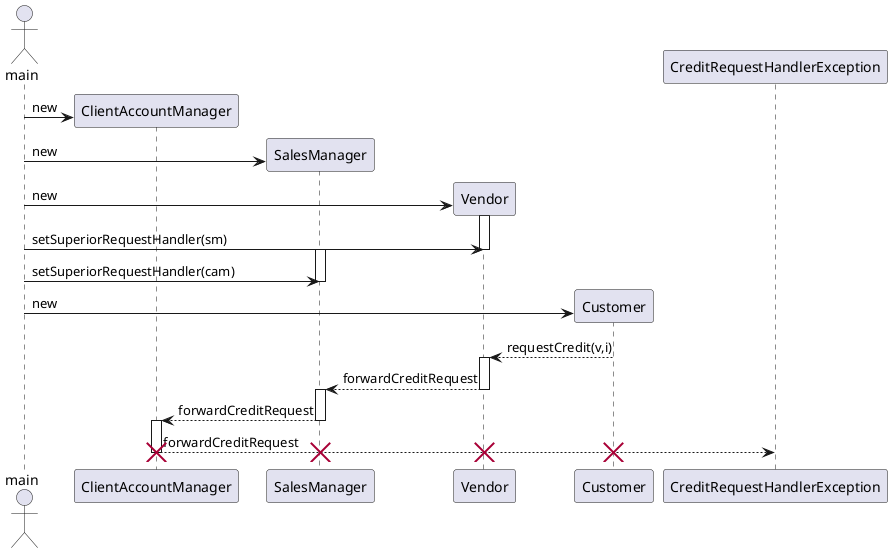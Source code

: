 @startuml
	actor main

    create ClientAccountManager
    main -> ClientAccountManager : new
    
    create SalesManager
    main -> SalesManager : new
    
    create Vendor
    main -> Vendor : new

    activate Vendor
    main -> Vendor : setSuperiorRequestHandler(sm)
    deactivate Vendor
    
    activate SalesManager
    main -> SalesManager : setSuperiorRequestHandler(cam)
	deactivate SalesManager
	
    create Customer
    main -> Customer : new
    
	Customer --> Vendor : requestCredit(v,i)
	deactivate Customer
	
	activate Vendor
	Vendor --> SalesManager : forwardCreditRequest
	deactivate Vendor
	activate SalesManager
    SalesManager --> ClientAccountManager : forwardCreditRequest
    deactivate SalesManager
    activate ClientAccountManager
    ClientAccountManager --> CreditRequestHandlerException : forwardCreditRequest
    deactivate ClientAccountManager
    
    destroy Customer
    destroy Vendor
	destroy SalesManager
    destroy ClientAccountManager
@enduml